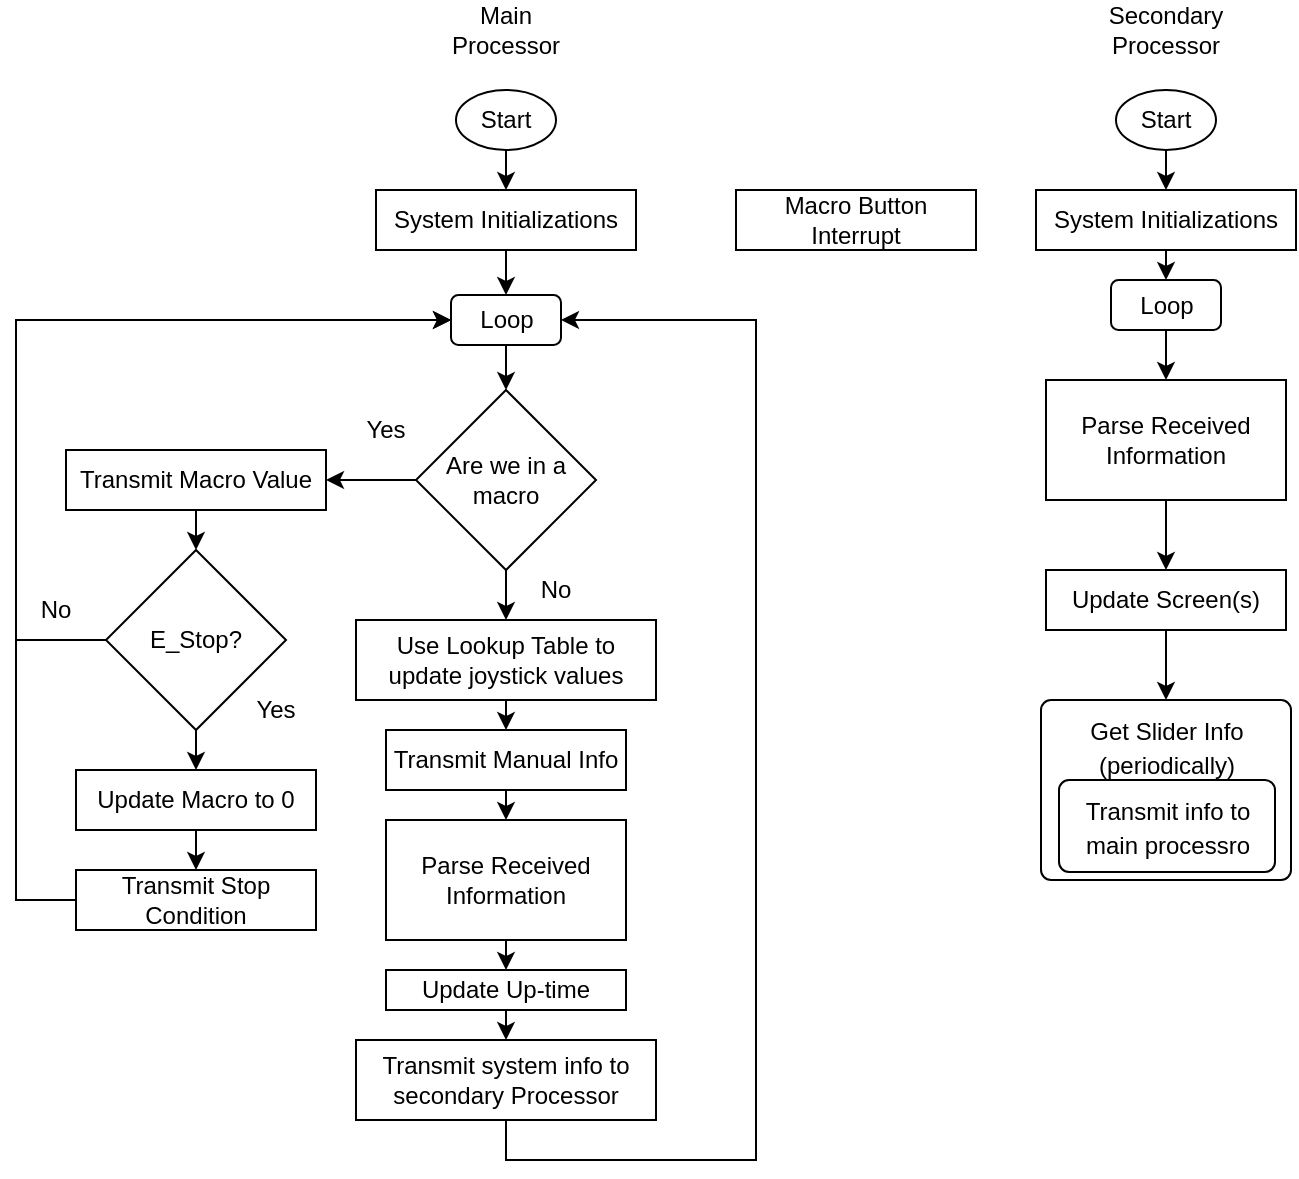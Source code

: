 <mxfile version="12.2.6" type="device" pages="1"><diagram id="VLgpJX7EUYp3oWbuU-7y" name="Page-1"><mxGraphModel dx="1168" dy="669" grid="1" gridSize="10" guides="1" tooltips="1" connect="1" arrows="1" fold="1" page="1" pageScale="1" pageWidth="1600" pageHeight="1200" math="0" shadow="0"><root><mxCell id="0"/><mxCell id="1" parent="0"/><mxCell id="w4Ca6SkVYFzExcvTxWVL-43" style="edgeStyle=orthogonalEdgeStyle;rounded=0;orthogonalLoop=1;jettySize=auto;html=1;exitX=0.5;exitY=1;exitDx=0;exitDy=0;entryX=0.5;entryY=0;entryDx=0;entryDy=0;" edge="1" parent="1" source="w4Ca6SkVYFzExcvTxWVL-1" target="w4Ca6SkVYFzExcvTxWVL-5"><mxGeometry relative="1" as="geometry"/></mxCell><mxCell id="w4Ca6SkVYFzExcvTxWVL-1" value="Start" style="ellipse;whiteSpace=wrap;html=1;" vertex="1" parent="1"><mxGeometry x="280" y="140" width="50" height="30" as="geometry"/></mxCell><mxCell id="w4Ca6SkVYFzExcvTxWVL-22" style="edgeStyle=orthogonalEdgeStyle;rounded=0;orthogonalLoop=1;jettySize=auto;html=1;exitX=0.5;exitY=1;exitDx=0;exitDy=0;entryX=0.5;entryY=0;entryDx=0;entryDy=0;" edge="1" parent="1" source="w4Ca6SkVYFzExcvTxWVL-2" target="w4Ca6SkVYFzExcvTxWVL-6"><mxGeometry relative="1" as="geometry"/></mxCell><mxCell id="w4Ca6SkVYFzExcvTxWVL-2" value="Start" style="ellipse;whiteSpace=wrap;html=1;" vertex="1" parent="1"><mxGeometry x="610" y="140" width="50" height="30" as="geometry"/></mxCell><mxCell id="w4Ca6SkVYFzExcvTxWVL-3" value="Main Processor" style="text;html=1;strokeColor=none;fillColor=none;align=center;verticalAlign=middle;whiteSpace=wrap;rounded=0;" vertex="1" parent="1"><mxGeometry x="270" y="100" width="70" height="20" as="geometry"/></mxCell><mxCell id="w4Ca6SkVYFzExcvTxWVL-4" value="Secondary Processor" style="text;html=1;strokeColor=none;fillColor=none;align=center;verticalAlign=middle;whiteSpace=wrap;rounded=0;" vertex="1" parent="1"><mxGeometry x="600" y="100" width="70" height="20" as="geometry"/></mxCell><mxCell id="w4Ca6SkVYFzExcvTxWVL-44" style="edgeStyle=orthogonalEdgeStyle;rounded=0;orthogonalLoop=1;jettySize=auto;html=1;exitX=0.5;exitY=1;exitDx=0;exitDy=0;entryX=0.5;entryY=0;entryDx=0;entryDy=0;" edge="1" parent="1" source="w4Ca6SkVYFzExcvTxWVL-5" target="w4Ca6SkVYFzExcvTxWVL-27"><mxGeometry relative="1" as="geometry"/></mxCell><mxCell id="w4Ca6SkVYFzExcvTxWVL-5" value="System Initializations" style="rounded=0;whiteSpace=wrap;html=1;" vertex="1" parent="1"><mxGeometry x="240" y="190" width="130" height="30" as="geometry"/></mxCell><mxCell id="w4Ca6SkVYFzExcvTxWVL-21" style="edgeStyle=orthogonalEdgeStyle;rounded=0;orthogonalLoop=1;jettySize=auto;html=1;exitX=0.5;exitY=1;exitDx=0;exitDy=0;entryX=0.5;entryY=0;entryDx=0;entryDy=0;" edge="1" parent="1" source="w4Ca6SkVYFzExcvTxWVL-6" target="w4Ca6SkVYFzExcvTxWVL-20"><mxGeometry relative="1" as="geometry"/></mxCell><mxCell id="w4Ca6SkVYFzExcvTxWVL-6" value="System Initializations" style="rounded=0;whiteSpace=wrap;html=1;" vertex="1" parent="1"><mxGeometry x="570" y="190" width="130" height="30" as="geometry"/></mxCell><mxCell id="w4Ca6SkVYFzExcvTxWVL-7" value="Macro Button Interrupt" style="rounded=0;whiteSpace=wrap;html=1;" vertex="1" parent="1"><mxGeometry x="420" y="190" width="120" height="30" as="geometry"/></mxCell><mxCell id="w4Ca6SkVYFzExcvTxWVL-52" style="edgeStyle=orthogonalEdgeStyle;rounded=0;orthogonalLoop=1;jettySize=auto;html=1;exitX=0.5;exitY=1;exitDx=0;exitDy=0;entryX=0.5;entryY=0;entryDx=0;entryDy=0;" edge="1" parent="1" source="w4Ca6SkVYFzExcvTxWVL-8" target="w4Ca6SkVYFzExcvTxWVL-49"><mxGeometry relative="1" as="geometry"/></mxCell><mxCell id="w4Ca6SkVYFzExcvTxWVL-8" value="Update Screen(s)" style="rounded=0;whiteSpace=wrap;html=1;" vertex="1" parent="1"><mxGeometry x="575" y="380" width="120" height="30" as="geometry"/></mxCell><mxCell id="w4Ca6SkVYFzExcvTxWVL-55" style="edgeStyle=orthogonalEdgeStyle;rounded=0;orthogonalLoop=1;jettySize=auto;html=1;exitX=0.5;exitY=1;exitDx=0;exitDy=0;entryX=0.5;entryY=0;entryDx=0;entryDy=0;" edge="1" parent="1" source="w4Ca6SkVYFzExcvTxWVL-9" target="w4Ca6SkVYFzExcvTxWVL-10"><mxGeometry relative="1" as="geometry"/></mxCell><mxCell id="w4Ca6SkVYFzExcvTxWVL-9" value="Transmit Manual Info" style="rounded=0;whiteSpace=wrap;html=1;" vertex="1" parent="1"><mxGeometry x="245" y="460" width="120" height="30" as="geometry"/></mxCell><mxCell id="w4Ca6SkVYFzExcvTxWVL-56" style="edgeStyle=orthogonalEdgeStyle;rounded=0;orthogonalLoop=1;jettySize=auto;html=1;exitX=0.5;exitY=1;exitDx=0;exitDy=0;entryX=0.5;entryY=0;entryDx=0;entryDy=0;" edge="1" parent="1" source="w4Ca6SkVYFzExcvTxWVL-10" target="w4Ca6SkVYFzExcvTxWVL-13"><mxGeometry relative="1" as="geometry"/></mxCell><mxCell id="w4Ca6SkVYFzExcvTxWVL-10" value="Parse Received Information" style="rounded=0;whiteSpace=wrap;html=1;" vertex="1" parent="1"><mxGeometry x="245" y="505" width="120" height="60" as="geometry"/></mxCell><mxCell id="w4Ca6SkVYFzExcvTxWVL-30" style="edgeStyle=orthogonalEdgeStyle;rounded=0;orthogonalLoop=1;jettySize=auto;html=1;exitX=0;exitY=0.5;exitDx=0;exitDy=0;entryX=1;entryY=0.5;entryDx=0;entryDy=0;" edge="1" parent="1" source="w4Ca6SkVYFzExcvTxWVL-12" target="w4Ca6SkVYFzExcvTxWVL-16"><mxGeometry relative="1" as="geometry"/></mxCell><mxCell id="w4Ca6SkVYFzExcvTxWVL-31" style="edgeStyle=orthogonalEdgeStyle;rounded=0;orthogonalLoop=1;jettySize=auto;html=1;exitX=0.5;exitY=1;exitDx=0;exitDy=0;entryX=0.5;entryY=0;entryDx=0;entryDy=0;" edge="1" parent="1" source="w4Ca6SkVYFzExcvTxWVL-12" target="w4Ca6SkVYFzExcvTxWVL-25"><mxGeometry relative="1" as="geometry"/></mxCell><mxCell id="w4Ca6SkVYFzExcvTxWVL-12" value="Are we in a macro" style="rhombus;whiteSpace=wrap;html=1;" vertex="1" parent="1"><mxGeometry x="260" y="290" width="90" height="90" as="geometry"/></mxCell><mxCell id="w4Ca6SkVYFzExcvTxWVL-57" style="edgeStyle=orthogonalEdgeStyle;rounded=0;orthogonalLoop=1;jettySize=auto;html=1;exitX=0.5;exitY=1;exitDx=0;exitDy=0;entryX=0.5;entryY=0;entryDx=0;entryDy=0;" edge="1" parent="1" source="w4Ca6SkVYFzExcvTxWVL-13" target="w4Ca6SkVYFzExcvTxWVL-18"><mxGeometry relative="1" as="geometry"/></mxCell><mxCell id="w4Ca6SkVYFzExcvTxWVL-13" value="Update Up-time" style="rounded=0;whiteSpace=wrap;html=1;" vertex="1" parent="1"><mxGeometry x="245" y="580" width="120" height="20" as="geometry"/></mxCell><mxCell id="w4Ca6SkVYFzExcvTxWVL-14" value="Yes" style="text;html=1;strokeColor=none;fillColor=none;align=center;verticalAlign=middle;whiteSpace=wrap;rounded=0;" vertex="1" parent="1"><mxGeometry x="225" y="300" width="40" height="20" as="geometry"/></mxCell><mxCell id="w4Ca6SkVYFzExcvTxWVL-15" value="No" style="text;html=1;strokeColor=none;fillColor=none;align=center;verticalAlign=middle;whiteSpace=wrap;rounded=0;" vertex="1" parent="1"><mxGeometry x="310" y="380" width="40" height="20" as="geometry"/></mxCell><mxCell id="w4Ca6SkVYFzExcvTxWVL-37" style="edgeStyle=orthogonalEdgeStyle;rounded=0;orthogonalLoop=1;jettySize=auto;html=1;exitX=0.5;exitY=1;exitDx=0;exitDy=0;entryX=0.5;entryY=0;entryDx=0;entryDy=0;" edge="1" parent="1" source="w4Ca6SkVYFzExcvTxWVL-16" target="w4Ca6SkVYFzExcvTxWVL-33"><mxGeometry relative="1" as="geometry"/></mxCell><mxCell id="w4Ca6SkVYFzExcvTxWVL-16" value="Transmit Macro Value" style="rounded=0;whiteSpace=wrap;html=1;" vertex="1" parent="1"><mxGeometry x="85" y="320" width="130" height="30" as="geometry"/></mxCell><mxCell id="w4Ca6SkVYFzExcvTxWVL-53" style="edgeStyle=orthogonalEdgeStyle;rounded=0;orthogonalLoop=1;jettySize=auto;html=1;exitX=0.5;exitY=1;exitDx=0;exitDy=0;entryX=1;entryY=0.5;entryDx=0;entryDy=0;" edge="1" parent="1" source="w4Ca6SkVYFzExcvTxWVL-18" target="w4Ca6SkVYFzExcvTxWVL-27"><mxGeometry relative="1" as="geometry"><mxPoint x="420" y="560" as="targetPoint"/><Array as="points"><mxPoint x="305" y="675"/><mxPoint x="430" y="675"/><mxPoint x="430" y="255"/></Array></mxGeometry></mxCell><mxCell id="w4Ca6SkVYFzExcvTxWVL-18" value="Transmit system info to secondary Processor" style="rounded=0;whiteSpace=wrap;html=1;" vertex="1" parent="1"><mxGeometry x="230" y="615" width="150" height="40" as="geometry"/></mxCell><mxCell id="w4Ca6SkVYFzExcvTxWVL-24" style="edgeStyle=orthogonalEdgeStyle;rounded=0;orthogonalLoop=1;jettySize=auto;html=1;exitX=0.5;exitY=1;exitDx=0;exitDy=0;entryX=0.5;entryY=0;entryDx=0;entryDy=0;" edge="1" parent="1" source="w4Ca6SkVYFzExcvTxWVL-19" target="w4Ca6SkVYFzExcvTxWVL-8"><mxGeometry relative="1" as="geometry"/></mxCell><mxCell id="w4Ca6SkVYFzExcvTxWVL-19" value="Parse Received Information" style="rounded=0;whiteSpace=wrap;html=1;" vertex="1" parent="1"><mxGeometry x="575" y="285" width="120" height="60" as="geometry"/></mxCell><mxCell id="w4Ca6SkVYFzExcvTxWVL-23" style="edgeStyle=orthogonalEdgeStyle;rounded=0;orthogonalLoop=1;jettySize=auto;html=1;exitX=0.5;exitY=1;exitDx=0;exitDy=0;entryX=0.5;entryY=0;entryDx=0;entryDy=0;" edge="1" parent="1" source="w4Ca6SkVYFzExcvTxWVL-20" target="w4Ca6SkVYFzExcvTxWVL-19"><mxGeometry relative="1" as="geometry"/></mxCell><mxCell id="w4Ca6SkVYFzExcvTxWVL-20" value="Loop" style="rounded=1;whiteSpace=wrap;html=1;" vertex="1" parent="1"><mxGeometry x="607.5" y="235" width="55" height="25" as="geometry"/></mxCell><mxCell id="w4Ca6SkVYFzExcvTxWVL-54" style="edgeStyle=orthogonalEdgeStyle;rounded=0;orthogonalLoop=1;jettySize=auto;html=1;exitX=0.5;exitY=1;exitDx=0;exitDy=0;entryX=0.5;entryY=0;entryDx=0;entryDy=0;" edge="1" parent="1" source="w4Ca6SkVYFzExcvTxWVL-25" target="w4Ca6SkVYFzExcvTxWVL-9"><mxGeometry relative="1" as="geometry"/></mxCell><mxCell id="w4Ca6SkVYFzExcvTxWVL-25" value="Use Lookup Table to update joystick values" style="rounded=0;whiteSpace=wrap;html=1;" vertex="1" parent="1"><mxGeometry x="230" y="405" width="150" height="40" as="geometry"/></mxCell><mxCell id="w4Ca6SkVYFzExcvTxWVL-29" style="edgeStyle=orthogonalEdgeStyle;rounded=0;orthogonalLoop=1;jettySize=auto;html=1;exitX=0.5;exitY=1;exitDx=0;exitDy=0;entryX=0.5;entryY=0;entryDx=0;entryDy=0;" edge="1" parent="1" source="w4Ca6SkVYFzExcvTxWVL-27" target="w4Ca6SkVYFzExcvTxWVL-12"><mxGeometry relative="1" as="geometry"/></mxCell><mxCell id="w4Ca6SkVYFzExcvTxWVL-27" value="Loop" style="rounded=1;whiteSpace=wrap;html=1;" vertex="1" parent="1"><mxGeometry x="277.5" y="242.5" width="55" height="25" as="geometry"/></mxCell><mxCell id="w4Ca6SkVYFzExcvTxWVL-36" style="edgeStyle=orthogonalEdgeStyle;rounded=0;orthogonalLoop=1;jettySize=auto;html=1;exitX=0;exitY=0.5;exitDx=0;exitDy=0;entryX=0;entryY=0.5;entryDx=0;entryDy=0;" edge="1" parent="1" source="w4Ca6SkVYFzExcvTxWVL-33" target="w4Ca6SkVYFzExcvTxWVL-27"><mxGeometry relative="1" as="geometry"><Array as="points"><mxPoint x="60" y="415"/><mxPoint x="60" y="255"/></Array></mxGeometry></mxCell><mxCell id="w4Ca6SkVYFzExcvTxWVL-40" style="edgeStyle=orthogonalEdgeStyle;rounded=0;orthogonalLoop=1;jettySize=auto;html=1;exitX=0.5;exitY=1;exitDx=0;exitDy=0;entryX=0.5;entryY=0;entryDx=0;entryDy=0;" edge="1" parent="1" source="w4Ca6SkVYFzExcvTxWVL-33" target="w4Ca6SkVYFzExcvTxWVL-38"><mxGeometry relative="1" as="geometry"/></mxCell><mxCell id="w4Ca6SkVYFzExcvTxWVL-33" value="E_Stop?" style="rhombus;whiteSpace=wrap;html=1;" vertex="1" parent="1"><mxGeometry x="105" y="370" width="90" height="90" as="geometry"/></mxCell><mxCell id="w4Ca6SkVYFzExcvTxWVL-34" value="Yes" style="text;html=1;strokeColor=none;fillColor=none;align=center;verticalAlign=middle;whiteSpace=wrap;rounded=0;" vertex="1" parent="1"><mxGeometry x="170" y="440" width="40" height="20" as="geometry"/></mxCell><mxCell id="w4Ca6SkVYFzExcvTxWVL-35" value="No" style="text;html=1;strokeColor=none;fillColor=none;align=center;verticalAlign=middle;whiteSpace=wrap;rounded=0;" vertex="1" parent="1"><mxGeometry x="60" y="390" width="40" height="20" as="geometry"/></mxCell><mxCell id="w4Ca6SkVYFzExcvTxWVL-41" style="edgeStyle=orthogonalEdgeStyle;rounded=0;orthogonalLoop=1;jettySize=auto;html=1;exitX=0.5;exitY=1;exitDx=0;exitDy=0;entryX=0.5;entryY=0;entryDx=0;entryDy=0;" edge="1" parent="1" source="w4Ca6SkVYFzExcvTxWVL-38" target="w4Ca6SkVYFzExcvTxWVL-39"><mxGeometry relative="1" as="geometry"/></mxCell><mxCell id="w4Ca6SkVYFzExcvTxWVL-38" value="Update Macro to 0" style="rounded=0;whiteSpace=wrap;html=1;" vertex="1" parent="1"><mxGeometry x="90" y="480" width="120" height="30" as="geometry"/></mxCell><mxCell id="w4Ca6SkVYFzExcvTxWVL-58" style="edgeStyle=orthogonalEdgeStyle;rounded=0;orthogonalLoop=1;jettySize=auto;html=1;exitX=0;exitY=0.5;exitDx=0;exitDy=0;entryX=0;entryY=0.5;entryDx=0;entryDy=0;" edge="1" parent="1" source="w4Ca6SkVYFzExcvTxWVL-39" target="w4Ca6SkVYFzExcvTxWVL-27"><mxGeometry relative="1" as="geometry"><Array as="points"><mxPoint x="60" y="545"/><mxPoint x="60" y="255"/></Array></mxGeometry></mxCell><mxCell id="w4Ca6SkVYFzExcvTxWVL-39" value="Transmit Stop Condition" style="rounded=0;whiteSpace=wrap;html=1;" vertex="1" parent="1"><mxGeometry x="90" y="530" width="120" height="30" as="geometry"/></mxCell><mxCell id="w4Ca6SkVYFzExcvTxWVL-49" value="" style="rounded=1;absoluteArcSize=1;html=1;strokeWidth=1;arcSize=10;fontSize=14;" vertex="1" parent="1"><mxGeometry x="572.5" y="445" width="125" height="90" as="geometry"/></mxCell><mxCell id="w4Ca6SkVYFzExcvTxWVL-50" value="&lt;span style=&quot;font-size: 12px&quot;&gt;Get Slider Info (periodically)&lt;/span&gt;" style="html=1;strokeWidth=2;shape=mxgraph.er.anchor;fontSize=14;whiteSpace=wrap;" vertex="1" parent="w4Ca6SkVYFzExcvTxWVL-49"><mxGeometry width="125.0" height="45" as="geometry"/></mxCell><mxCell id="w4Ca6SkVYFzExcvTxWVL-51" value="&lt;font style=&quot;font-size: 12px&quot;&gt;Transmit info to main processro&lt;/font&gt;" style="rounded=1;absoluteArcSize=1;html=1;strokeWidth=1;arcSize=10;fontSize=14;whiteSpace=wrap;points=[];strokeColor=inherit;fillColor=inherit;" vertex="1" parent="w4Ca6SkVYFzExcvTxWVL-49"><mxGeometry x="9" y="40" width="108" height="46" as="geometry"/></mxCell></root></mxGraphModel></diagram></mxfile>